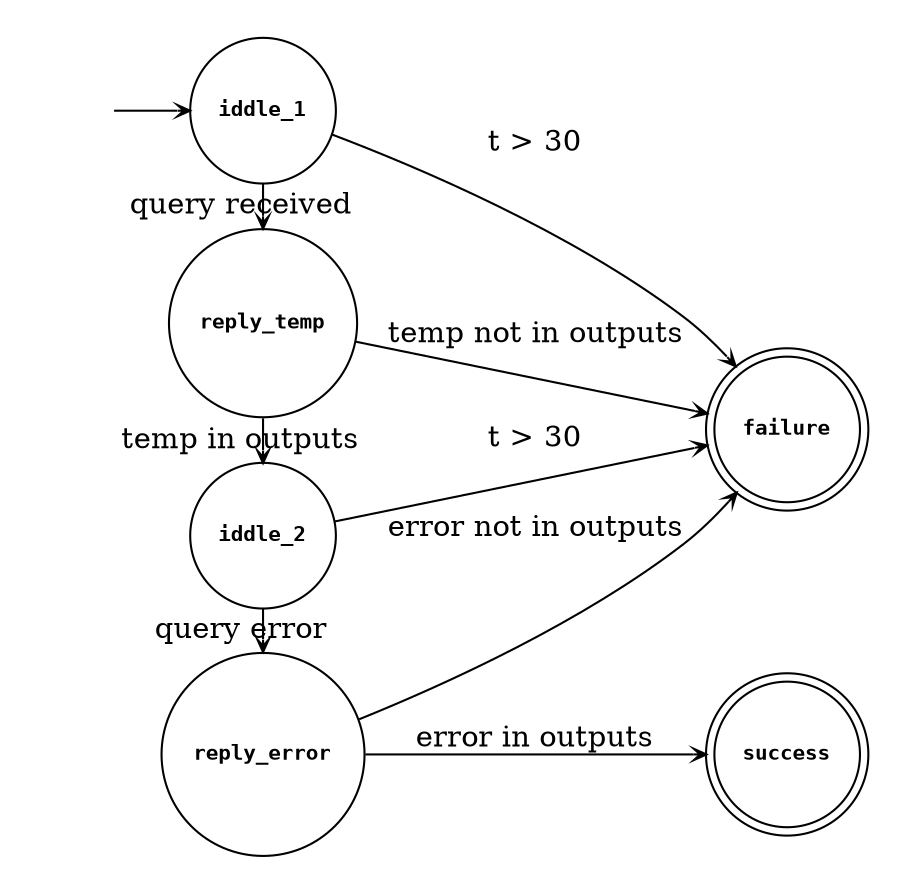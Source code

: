 digraph G {
    graph[rankdir=LR, center=true, margin=0.2, nodesep=0.1, ranksep=0.3];
    node[shape=circle, fontname="Courier-Bold", fontsize=10];
    edge[arrowsize=0.6, arrowhead=vee];
    node [shape = doublecircle];
    "failure" [ label = "failure" ];
    "success" [ label = "success" ];
    node [shape = circle];
    S [ label = "", style = invis ];
    S -> "iddle_1" [ label = "" ];
    "iddle_1" -> "reply_temp" [ label = "query received" ];
    "iddle_1" -> "failure" [ label = "t > 30" ];
    "reply_temp" -> "iddle_2" [ label = "temp in outputs" ];
    "reply_temp" -> "failure" [ label = "temp not in outputs" ];
    "iddle_2" -> "reply_error" [ label = "query error" ];
    "iddle_2" -> "failure" [ label = "t > 30" ];
    "reply_error" -> "success" [ label = "error in outputs" ];
    "reply_error" -> "failure" [ label = "error not in outputs" ];
    { rank=same; "iddle_1"; "reply_temp"; "iddle_2"; "reply_error" };
}
